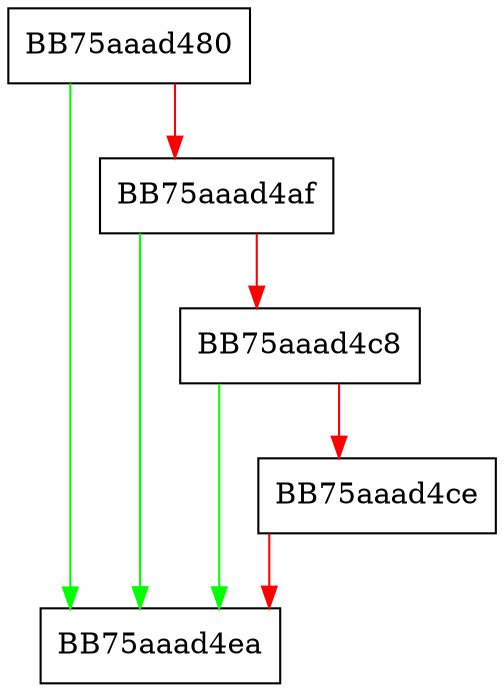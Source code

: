 digraph SetDaclOnObject {
  node [shape="box"];
  graph [splines=ortho];
  BB75aaad480 -> BB75aaad4ea [color="green"];
  BB75aaad480 -> BB75aaad4af [color="red"];
  BB75aaad4af -> BB75aaad4ea [color="green"];
  BB75aaad4af -> BB75aaad4c8 [color="red"];
  BB75aaad4c8 -> BB75aaad4ea [color="green"];
  BB75aaad4c8 -> BB75aaad4ce [color="red"];
  BB75aaad4ce -> BB75aaad4ea [color="red"];
}
